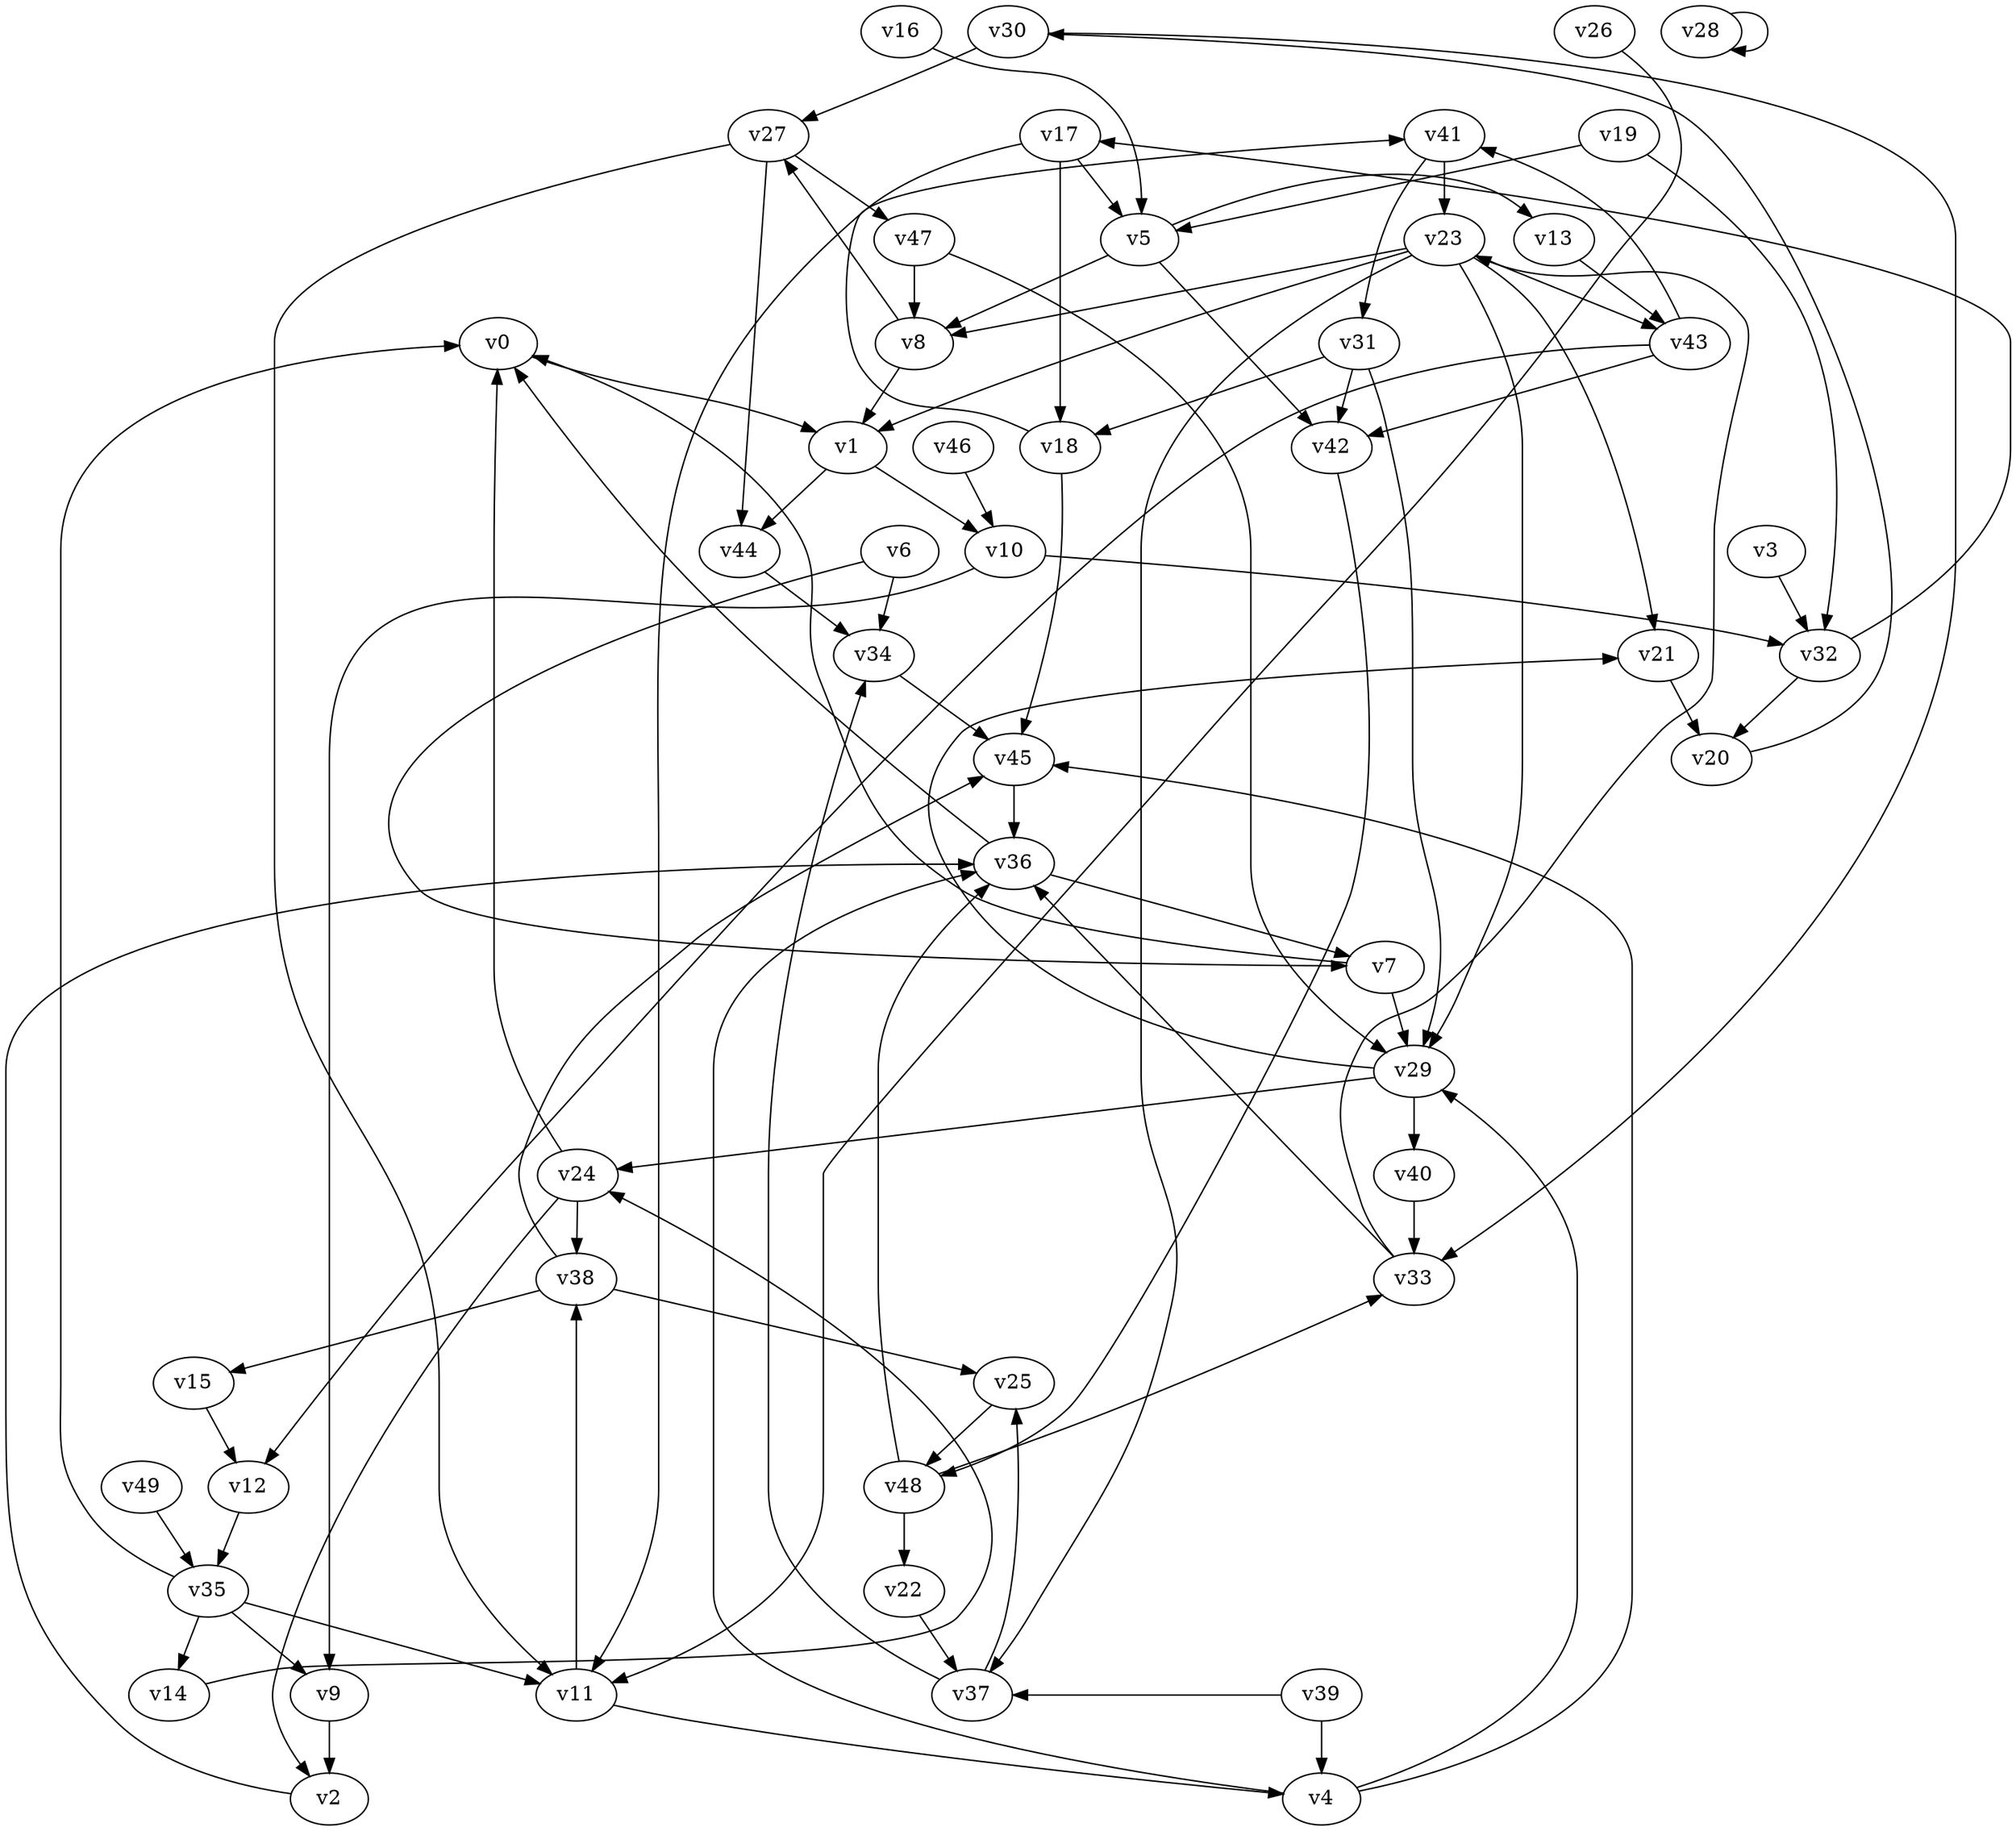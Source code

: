 // Benchmark game 69 - 50 vertices
// time_bound: 16
// targets: v16
digraph G {
    v0 [name="v0", player=1];
    v1 [name="v1", player=1];
    v2 [name="v2", player=0];
    v3 [name="v3", player=0];
    v4 [name="v4", player=1];
    v5 [name="v5", player=0];
    v6 [name="v6", player=1];
    v7 [name="v7", player=0];
    v8 [name="v8", player=1];
    v9 [name="v9", player=0];
    v10 [name="v10", player=0];
    v11 [name="v11", player=1];
    v12 [name="v12", player=0];
    v13 [name="v13", player=0];
    v14 [name="v14", player=0];
    v15 [name="v15", player=1];
    v16 [name="v16", player=1, target=1];
    v17 [name="v17", player=1];
    v18 [name="v18", player=1];
    v19 [name="v19", player=0];
    v20 [name="v20", player=0];
    v21 [name="v21", player=1];
    v22 [name="v22", player=1];
    v23 [name="v23", player=1];
    v24 [name="v24", player=0];
    v25 [name="v25", player=1];
    v26 [name="v26", player=0];
    v27 [name="v27", player=1];
    v28 [name="v28", player=1];
    v29 [name="v29", player=0];
    v30 [name="v30", player=1];
    v31 [name="v31", player=1];
    v32 [name="v32", player=0];
    v33 [name="v33", player=0];
    v34 [name="v34", player=0];
    v35 [name="v35", player=1];
    v36 [name="v36", player=1];
    v37 [name="v37", player=0];
    v38 [name="v38", player=1];
    v39 [name="v39", player=0];
    v40 [name="v40", player=0];
    v41 [name="v41", player=0];
    v42 [name="v42", player=1];
    v43 [name="v43", player=0];
    v44 [name="v44", player=0];
    v45 [name="v45", player=0];
    v46 [name="v46", player=0];
    v47 [name="v47", player=0];
    v48 [name="v48", player=0];
    v49 [name="v49", player=1];

    v0 -> v1;
    v1 -> v10;
    v2 -> v36 [constraint="t >= 5"];
    v3 -> v32;
    v4 -> v45;
    v5 -> v13 [constraint="t >= 1"];
    v6 -> v7 [constraint="t >= 2"];
    v7 -> v0 [constraint="t mod 5 == 3"];
    v8 -> v27;
    v9 -> v2;
    v10 -> v32;
    v11 -> v38;
    v12 -> v35;
    v13 -> v43;
    v14 -> v24 [constraint="t mod 2 == 1"];
    v15 -> v12;
    v16 -> v5 [constraint="t mod 3 == 2"];
    v17 -> v18;
    v18 -> v41 [constraint="t >= 5"];
    v19 -> v32;
    v20 -> v30 [constraint="t mod 3 == 0"];
    v21 -> v20;
    v22 -> v37;
    v23 -> v43;
    v24 -> v2 [constraint="t mod 2 == 1"];
    v25 -> v48;
    v26 -> v11 [constraint="t < 10"];
    v27 -> v47;
    v28 -> v28;
    v29 -> v21 [constraint="t mod 2 == 1"];
    v30 -> v27;
    v31 -> v42;
    v32 -> v17 [constraint="t >= 4"];
    v33 -> v23 [constraint="t >= 1"];
    v34 -> v45;
    v35 -> v14;
    v36 -> v0;
    v37 -> v34;
    v38 -> v25;
    v39 -> v37 [constraint="t mod 5 == 0"];
    v40 -> v33;
    v41 -> v23;
    v42 -> v48 [constraint="t < 13"];
    v43 -> v12 [constraint="t >= 4"];
    v44 -> v34;
    v45 -> v36;
    v46 -> v10;
    v47 -> v29;
    v48 -> v33 [constraint="t < 13"];
    v49 -> v35;
    v36 -> v7;
    v30 -> v33;
    v43 -> v42;
    v41 -> v31;
    v39 -> v4;
    v23 -> v1;
    v23 -> v37;
    v27 -> v11;
    v23 -> v29;
    v4 -> v36;
    v29 -> v24;
    v1 -> v44;
    v38 -> v15;
    v8 -> v1;
    v5 -> v8;
    v27 -> v44;
    v48 -> v22;
    v29 -> v40;
    v33 -> v36;
    v35 -> v11;
    v24 -> v0;
    v19 -> v5;
    v35 -> v0;
    v48 -> v36;
    v23 -> v8;
    v4 -> v29;
    v23 -> v21;
    v32 -> v20;
    v7 -> v29;
    v31 -> v29;
    v18 -> v45;
    v5 -> v42;
    v47 -> v8;
    v31 -> v18;
    v24 -> v38;
    v11 -> v4;
    v6 -> v34;
    v43 -> v41;
    v35 -> v9;
    v17 -> v5;
    v38 -> v45;
    v37 -> v25;
    v17 -> v11;
    v10 -> v9;
}
